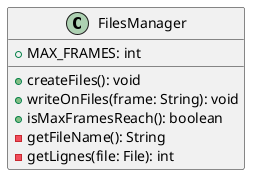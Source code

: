 @startuml

class FilesManager
{
    + MAX_FRAMES: int
    + createFiles(): void
    + writeOnFiles(frame: String): void
    + isMaxFramesReach(): boolean
    - getFileName(): String
    - getLignes(file: File): int
}

@enduml